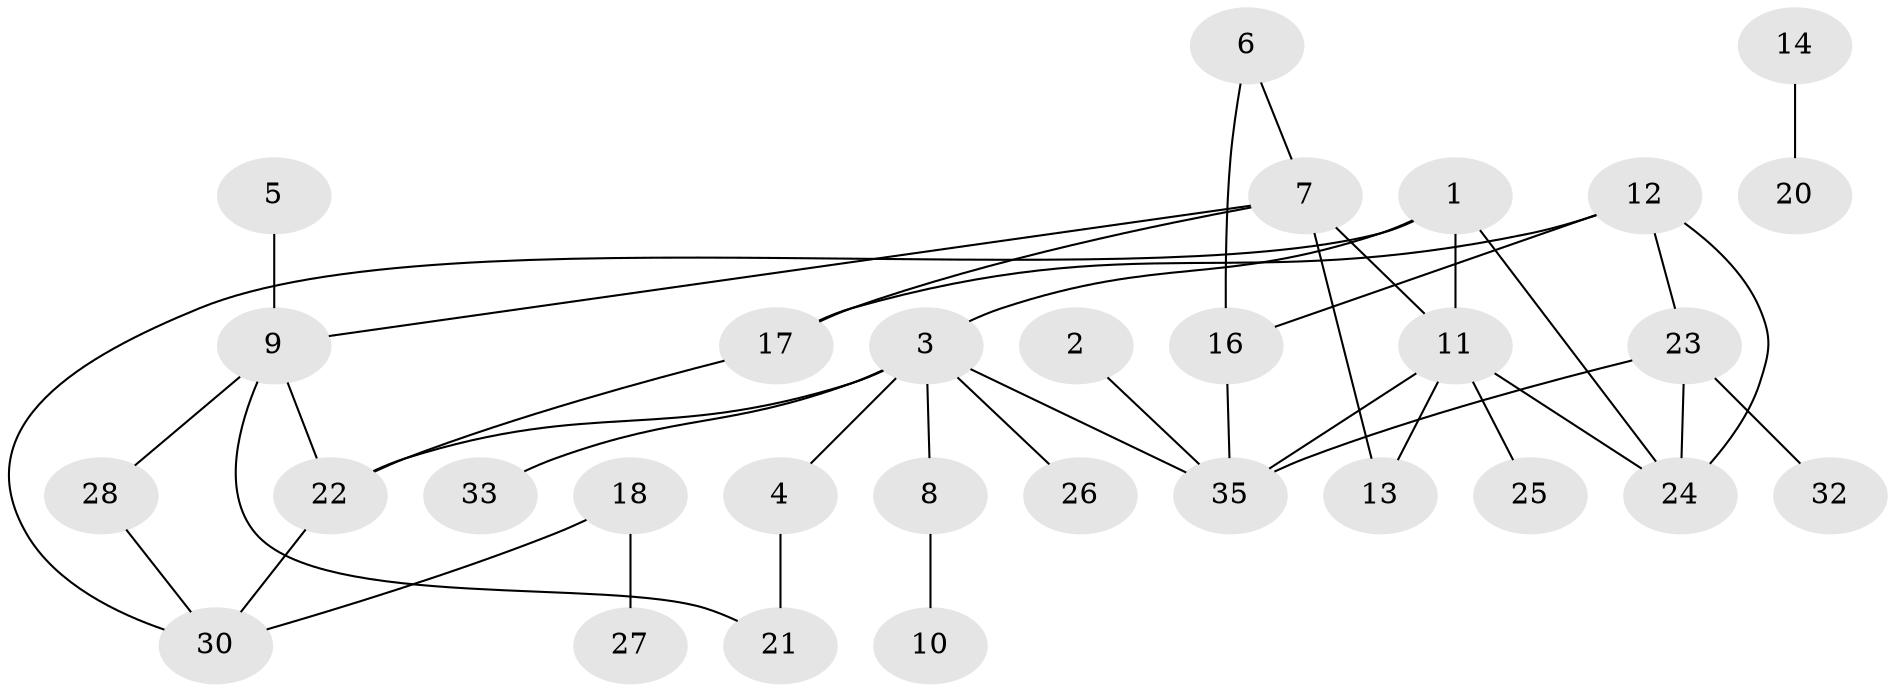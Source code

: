 // original degree distribution, {1: 0.2676056338028169, 2: 0.323943661971831, 4: 0.14084507042253522, 3: 0.15492957746478872, 0: 0.07042253521126761, 5: 0.028169014084507043, 6: 0.014084507042253521}
// Generated by graph-tools (version 1.1) at 2025/33/03/09/25 02:33:48]
// undirected, 30 vertices, 41 edges
graph export_dot {
graph [start="1"]
  node [color=gray90,style=filled];
  1;
  2;
  3;
  4;
  5;
  6;
  7;
  8;
  9;
  10;
  11;
  12;
  13;
  14;
  16;
  17;
  18;
  20;
  21;
  22;
  23;
  24;
  25;
  26;
  27;
  28;
  30;
  32;
  33;
  35;
  1 -- 3 [weight=1.0];
  1 -- 11 [weight=1.0];
  1 -- 24 [weight=1.0];
  1 -- 30 [weight=1.0];
  2 -- 35 [weight=1.0];
  3 -- 4 [weight=1.0];
  3 -- 8 [weight=2.0];
  3 -- 22 [weight=1.0];
  3 -- 26 [weight=1.0];
  3 -- 33 [weight=1.0];
  3 -- 35 [weight=1.0];
  4 -- 21 [weight=1.0];
  5 -- 9 [weight=1.0];
  6 -- 7 [weight=1.0];
  6 -- 16 [weight=1.0];
  7 -- 9 [weight=1.0];
  7 -- 11 [weight=1.0];
  7 -- 13 [weight=1.0];
  7 -- 17 [weight=1.0];
  8 -- 10 [weight=1.0];
  9 -- 21 [weight=1.0];
  9 -- 22 [weight=1.0];
  9 -- 28 [weight=1.0];
  11 -- 13 [weight=1.0];
  11 -- 24 [weight=1.0];
  11 -- 25 [weight=1.0];
  11 -- 35 [weight=1.0];
  12 -- 16 [weight=1.0];
  12 -- 17 [weight=1.0];
  12 -- 23 [weight=1.0];
  12 -- 24 [weight=1.0];
  14 -- 20 [weight=1.0];
  16 -- 35 [weight=1.0];
  17 -- 22 [weight=1.0];
  18 -- 27 [weight=1.0];
  18 -- 30 [weight=1.0];
  22 -- 30 [weight=1.0];
  23 -- 24 [weight=1.0];
  23 -- 32 [weight=1.0];
  23 -- 35 [weight=1.0];
  28 -- 30 [weight=1.0];
}
